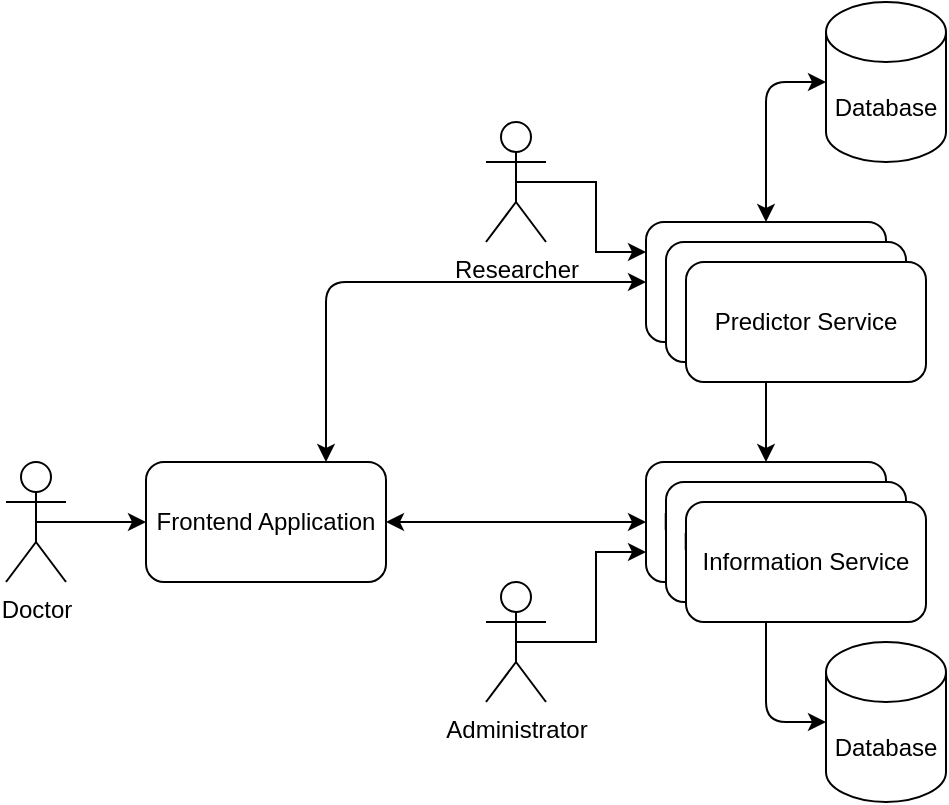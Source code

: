 <mxfile version="14.4.2" type="device"><diagram id="Uzf_bBi0p8lxh-tV1myx" name="Page-1"><mxGraphModel dx="1426" dy="860" grid="0" gridSize="10" guides="1" tooltips="1" connect="1" arrows="1" fold="1" page="1" pageScale="1" pageWidth="827" pageHeight="1169" math="0" shadow="0"><root><mxCell id="0"/><mxCell id="1" parent="0"/><mxCell id="CJcJvxrTAon1uX0dtT00-1" value="Frontend Application" style="rounded=1;whiteSpace=wrap;html=1;" vertex="1" parent="1"><mxGeometry x="170" y="350" width="120" height="60" as="geometry"/></mxCell><mxCell id="CJcJvxrTAon1uX0dtT00-9" style="edgeStyle=orthogonalEdgeStyle;rounded=0;orthogonalLoop=1;jettySize=auto;html=1;exitX=0.5;exitY=1;exitDx=0;exitDy=0;entryX=0.5;entryY=0;entryDx=0;entryDy=0;" edge="1" parent="1" source="CJcJvxrTAon1uX0dtT00-2" target="CJcJvxrTAon1uX0dtT00-3"><mxGeometry relative="1" as="geometry"/></mxCell><mxCell id="CJcJvxrTAon1uX0dtT00-2" value="Predictor Service" style="rounded=1;whiteSpace=wrap;html=1;" vertex="1" parent="1"><mxGeometry x="420" y="230" width="120" height="60" as="geometry"/></mxCell><mxCell id="CJcJvxrTAon1uX0dtT00-3" value="Information Service" style="rounded=1;whiteSpace=wrap;html=1;" vertex="1" parent="1"><mxGeometry x="420" y="350" width="120" height="60" as="geometry"/></mxCell><mxCell id="CJcJvxrTAon1uX0dtT00-5" value="Database" style="shape=cylinder3;whiteSpace=wrap;html=1;boundedLbl=1;backgroundOutline=1;size=15;" vertex="1" parent="1"><mxGeometry x="510" y="440" width="60" height="80" as="geometry"/></mxCell><mxCell id="CJcJvxrTAon1uX0dtT00-6" value="Database" style="shape=cylinder3;whiteSpace=wrap;html=1;boundedLbl=1;backgroundOutline=1;size=15;" vertex="1" parent="1"><mxGeometry x="510" y="120" width="60" height="80" as="geometry"/></mxCell><mxCell id="CJcJvxrTAon1uX0dtT00-19" style="edgeStyle=orthogonalEdgeStyle;rounded=0;orthogonalLoop=1;jettySize=auto;html=1;exitX=0.5;exitY=0.5;exitDx=0;exitDy=0;exitPerimeter=0;entryX=0;entryY=0.5;entryDx=0;entryDy=0;" edge="1" parent="1" source="CJcJvxrTAon1uX0dtT00-16" target="CJcJvxrTAon1uX0dtT00-1"><mxGeometry relative="1" as="geometry"/></mxCell><mxCell id="CJcJvxrTAon1uX0dtT00-16" value="Doctor" style="shape=umlActor;verticalLabelPosition=bottom;verticalAlign=top;html=1;" vertex="1" parent="1"><mxGeometry x="100" y="350" width="30" height="60" as="geometry"/></mxCell><mxCell id="CJcJvxrTAon1uX0dtT00-20" style="edgeStyle=orthogonalEdgeStyle;rounded=0;orthogonalLoop=1;jettySize=auto;html=1;exitX=0.5;exitY=0.5;exitDx=0;exitDy=0;exitPerimeter=0;entryX=0;entryY=0.75;entryDx=0;entryDy=0;" edge="1" parent="1" source="CJcJvxrTAon1uX0dtT00-18" target="CJcJvxrTAon1uX0dtT00-3"><mxGeometry relative="1" as="geometry"/></mxCell><mxCell id="CJcJvxrTAon1uX0dtT00-18" value="Administrator" style="shape=umlActor;verticalLabelPosition=bottom;verticalAlign=top;html=1;" vertex="1" parent="1"><mxGeometry x="340" y="410" width="30" height="60" as="geometry"/></mxCell><mxCell id="CJcJvxrTAon1uX0dtT00-21" value="" style="endArrow=classic;startArrow=classic;html=1;exitX=1;exitY=0.5;exitDx=0;exitDy=0;entryX=0;entryY=0.5;entryDx=0;entryDy=0;" edge="1" parent="1" source="CJcJvxrTAon1uX0dtT00-1" target="CJcJvxrTAon1uX0dtT00-3"><mxGeometry width="50" height="50" relative="1" as="geometry"><mxPoint x="330" y="410" as="sourcePoint"/><mxPoint x="380" y="360" as="targetPoint"/></mxGeometry></mxCell><mxCell id="CJcJvxrTAon1uX0dtT00-22" value="" style="endArrow=classic;startArrow=classic;html=1;exitX=0.75;exitY=0;exitDx=0;exitDy=0;entryX=0;entryY=0.5;entryDx=0;entryDy=0;" edge="1" parent="1" source="CJcJvxrTAon1uX0dtT00-1" target="CJcJvxrTAon1uX0dtT00-2"><mxGeometry width="50" height="50" relative="1" as="geometry"><mxPoint x="300" y="390" as="sourcePoint"/><mxPoint x="430" y="390" as="targetPoint"/><Array as="points"><mxPoint x="260" y="260"/></Array></mxGeometry></mxCell><mxCell id="CJcJvxrTAon1uX0dtT00-23" value="" style="endArrow=classic;startArrow=classic;html=1;exitX=0.5;exitY=1;exitDx=0;exitDy=0;entryX=0;entryY=0.5;entryDx=0;entryDy=0;entryPerimeter=0;" edge="1" parent="1" source="CJcJvxrTAon1uX0dtT00-3" target="CJcJvxrTAon1uX0dtT00-5"><mxGeometry width="50" height="50" relative="1" as="geometry"><mxPoint x="300" y="390" as="sourcePoint"/><mxPoint x="430" y="390" as="targetPoint"/><Array as="points"><mxPoint x="480" y="480"/></Array></mxGeometry></mxCell><mxCell id="CJcJvxrTAon1uX0dtT00-24" value="" style="endArrow=classic;startArrow=classic;html=1;exitX=0.5;exitY=0;exitDx=0;exitDy=0;entryX=0;entryY=0.5;entryDx=0;entryDy=0;entryPerimeter=0;" edge="1" parent="1" source="CJcJvxrTAon1uX0dtT00-2" target="CJcJvxrTAon1uX0dtT00-6"><mxGeometry width="50" height="50" relative="1" as="geometry"><mxPoint x="490" y="420" as="sourcePoint"/><mxPoint x="520" y="490" as="targetPoint"/><Array as="points"><mxPoint x="480" y="160"/></Array></mxGeometry></mxCell><mxCell id="CJcJvxrTAon1uX0dtT00-25" style="edgeStyle=orthogonalEdgeStyle;rounded=0;orthogonalLoop=1;jettySize=auto;html=1;exitX=0.5;exitY=0.5;exitDx=0;exitDy=0;exitPerimeter=0;entryX=0;entryY=0.25;entryDx=0;entryDy=0;" edge="1" source="CJcJvxrTAon1uX0dtT00-26" parent="1" target="CJcJvxrTAon1uX0dtT00-2"><mxGeometry relative="1" as="geometry"><mxPoint x="420" y="110" as="targetPoint"/></mxGeometry></mxCell><mxCell id="CJcJvxrTAon1uX0dtT00-26" value="Researcher" style="shape=umlActor;verticalLabelPosition=bottom;verticalAlign=top;html=1;" vertex="1" parent="1"><mxGeometry x="340" y="180" width="30" height="60" as="geometry"/></mxCell><mxCell id="CJcJvxrTAon1uX0dtT00-27" value="Predictor Service" style="rounded=1;whiteSpace=wrap;html=1;" vertex="1" parent="1"><mxGeometry x="430" y="240" width="120" height="60" as="geometry"/></mxCell><mxCell id="CJcJvxrTAon1uX0dtT00-28" value="Predictor Service" style="rounded=1;whiteSpace=wrap;html=1;" vertex="1" parent="1"><mxGeometry x="440" y="250" width="120" height="60" as="geometry"/></mxCell><mxCell id="CJcJvxrTAon1uX0dtT00-29" value="Information Service" style="rounded=1;whiteSpace=wrap;html=1;" vertex="1" parent="1"><mxGeometry x="430" y="360" width="120" height="60" as="geometry"/></mxCell><mxCell id="CJcJvxrTAon1uX0dtT00-30" value="Information Service" style="rounded=1;whiteSpace=wrap;html=1;" vertex="1" parent="1"><mxGeometry x="440" y="370" width="120" height="60" as="geometry"/></mxCell></root></mxGraphModel></diagram></mxfile>